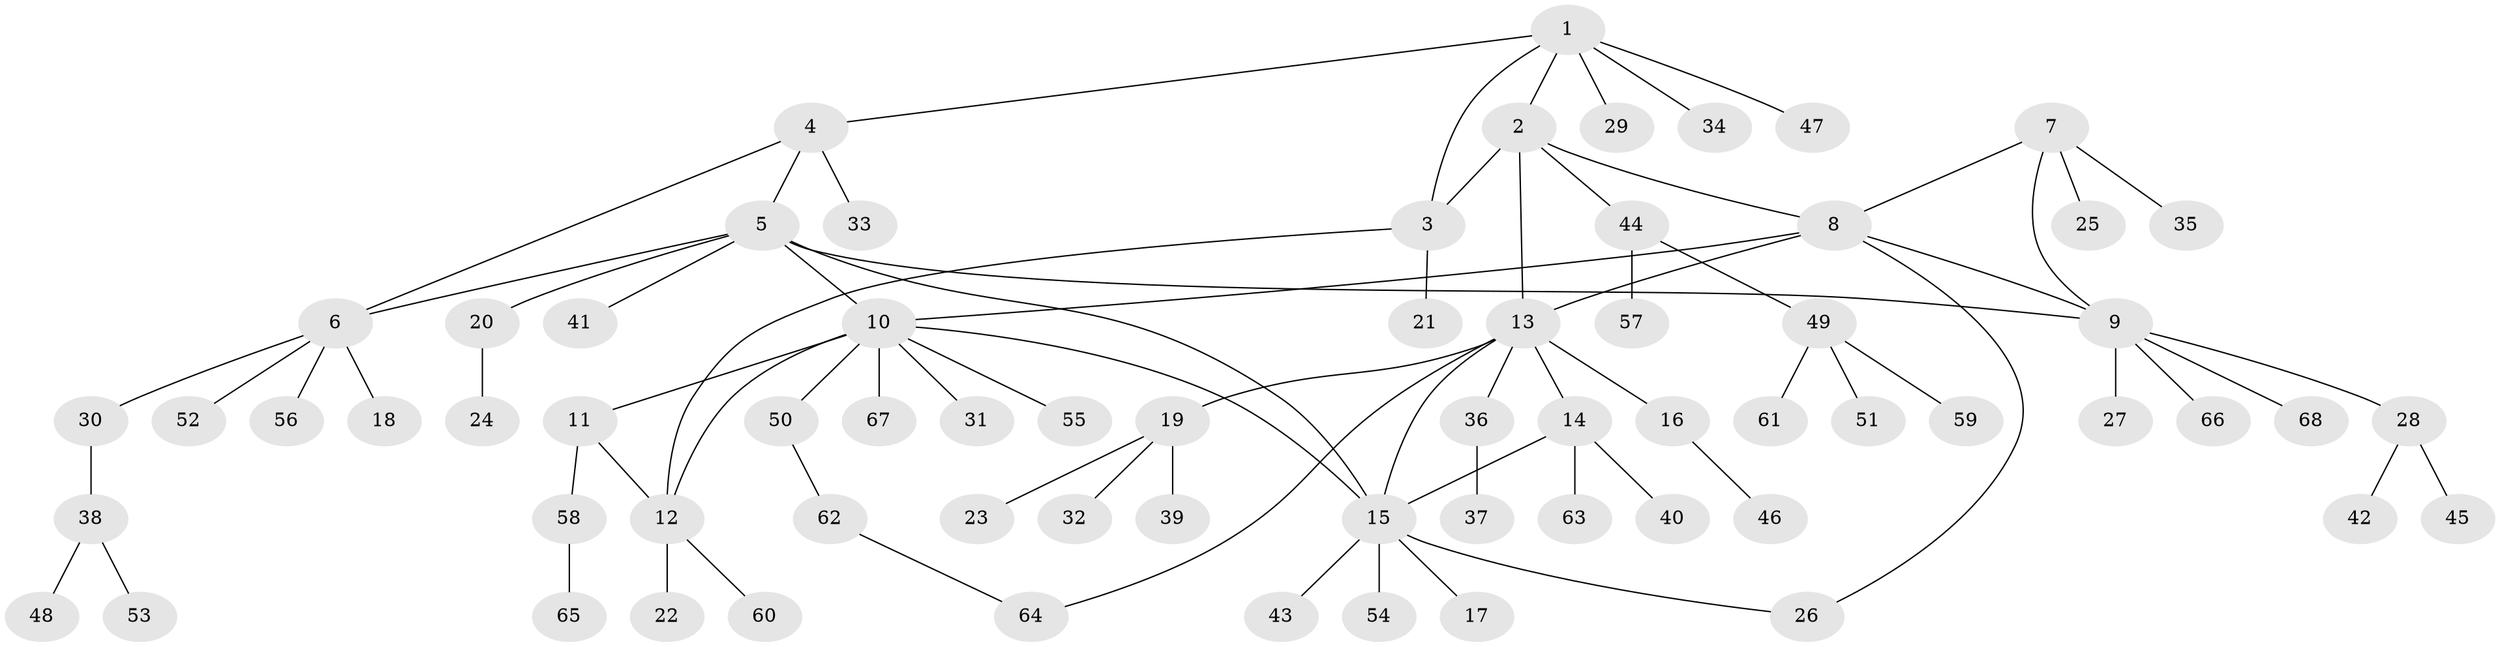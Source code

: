 // coarse degree distribution, {6: 0.1111111111111111, 3: 0.07407407407407407, 7: 0.07407407407407407, 4: 0.037037037037037035, 2: 0.1111111111111111, 5: 0.07407407407407407, 1: 0.5185185185185185}
// Generated by graph-tools (version 1.1) at 2025/19/03/04/25 18:19:50]
// undirected, 68 vertices, 80 edges
graph export_dot {
graph [start="1"]
  node [color=gray90,style=filled];
  1;
  2;
  3;
  4;
  5;
  6;
  7;
  8;
  9;
  10;
  11;
  12;
  13;
  14;
  15;
  16;
  17;
  18;
  19;
  20;
  21;
  22;
  23;
  24;
  25;
  26;
  27;
  28;
  29;
  30;
  31;
  32;
  33;
  34;
  35;
  36;
  37;
  38;
  39;
  40;
  41;
  42;
  43;
  44;
  45;
  46;
  47;
  48;
  49;
  50;
  51;
  52;
  53;
  54;
  55;
  56;
  57;
  58;
  59;
  60;
  61;
  62;
  63;
  64;
  65;
  66;
  67;
  68;
  1 -- 2;
  1 -- 3;
  1 -- 4;
  1 -- 29;
  1 -- 34;
  1 -- 47;
  2 -- 3;
  2 -- 8;
  2 -- 13;
  2 -- 44;
  3 -- 12;
  3 -- 21;
  4 -- 5;
  4 -- 6;
  4 -- 33;
  5 -- 6;
  5 -- 9;
  5 -- 10;
  5 -- 15;
  5 -- 20;
  5 -- 41;
  6 -- 18;
  6 -- 30;
  6 -- 52;
  6 -- 56;
  7 -- 8;
  7 -- 9;
  7 -- 25;
  7 -- 35;
  8 -- 9;
  8 -- 10;
  8 -- 13;
  8 -- 26;
  9 -- 27;
  9 -- 28;
  9 -- 66;
  9 -- 68;
  10 -- 11;
  10 -- 12;
  10 -- 15;
  10 -- 31;
  10 -- 50;
  10 -- 55;
  10 -- 67;
  11 -- 12;
  11 -- 58;
  12 -- 22;
  12 -- 60;
  13 -- 14;
  13 -- 15;
  13 -- 16;
  13 -- 19;
  13 -- 36;
  13 -- 64;
  14 -- 15;
  14 -- 40;
  14 -- 63;
  15 -- 17;
  15 -- 26;
  15 -- 43;
  15 -- 54;
  16 -- 46;
  19 -- 23;
  19 -- 32;
  19 -- 39;
  20 -- 24;
  28 -- 42;
  28 -- 45;
  30 -- 38;
  36 -- 37;
  38 -- 48;
  38 -- 53;
  44 -- 49;
  44 -- 57;
  49 -- 51;
  49 -- 59;
  49 -- 61;
  50 -- 62;
  58 -- 65;
  62 -- 64;
}
